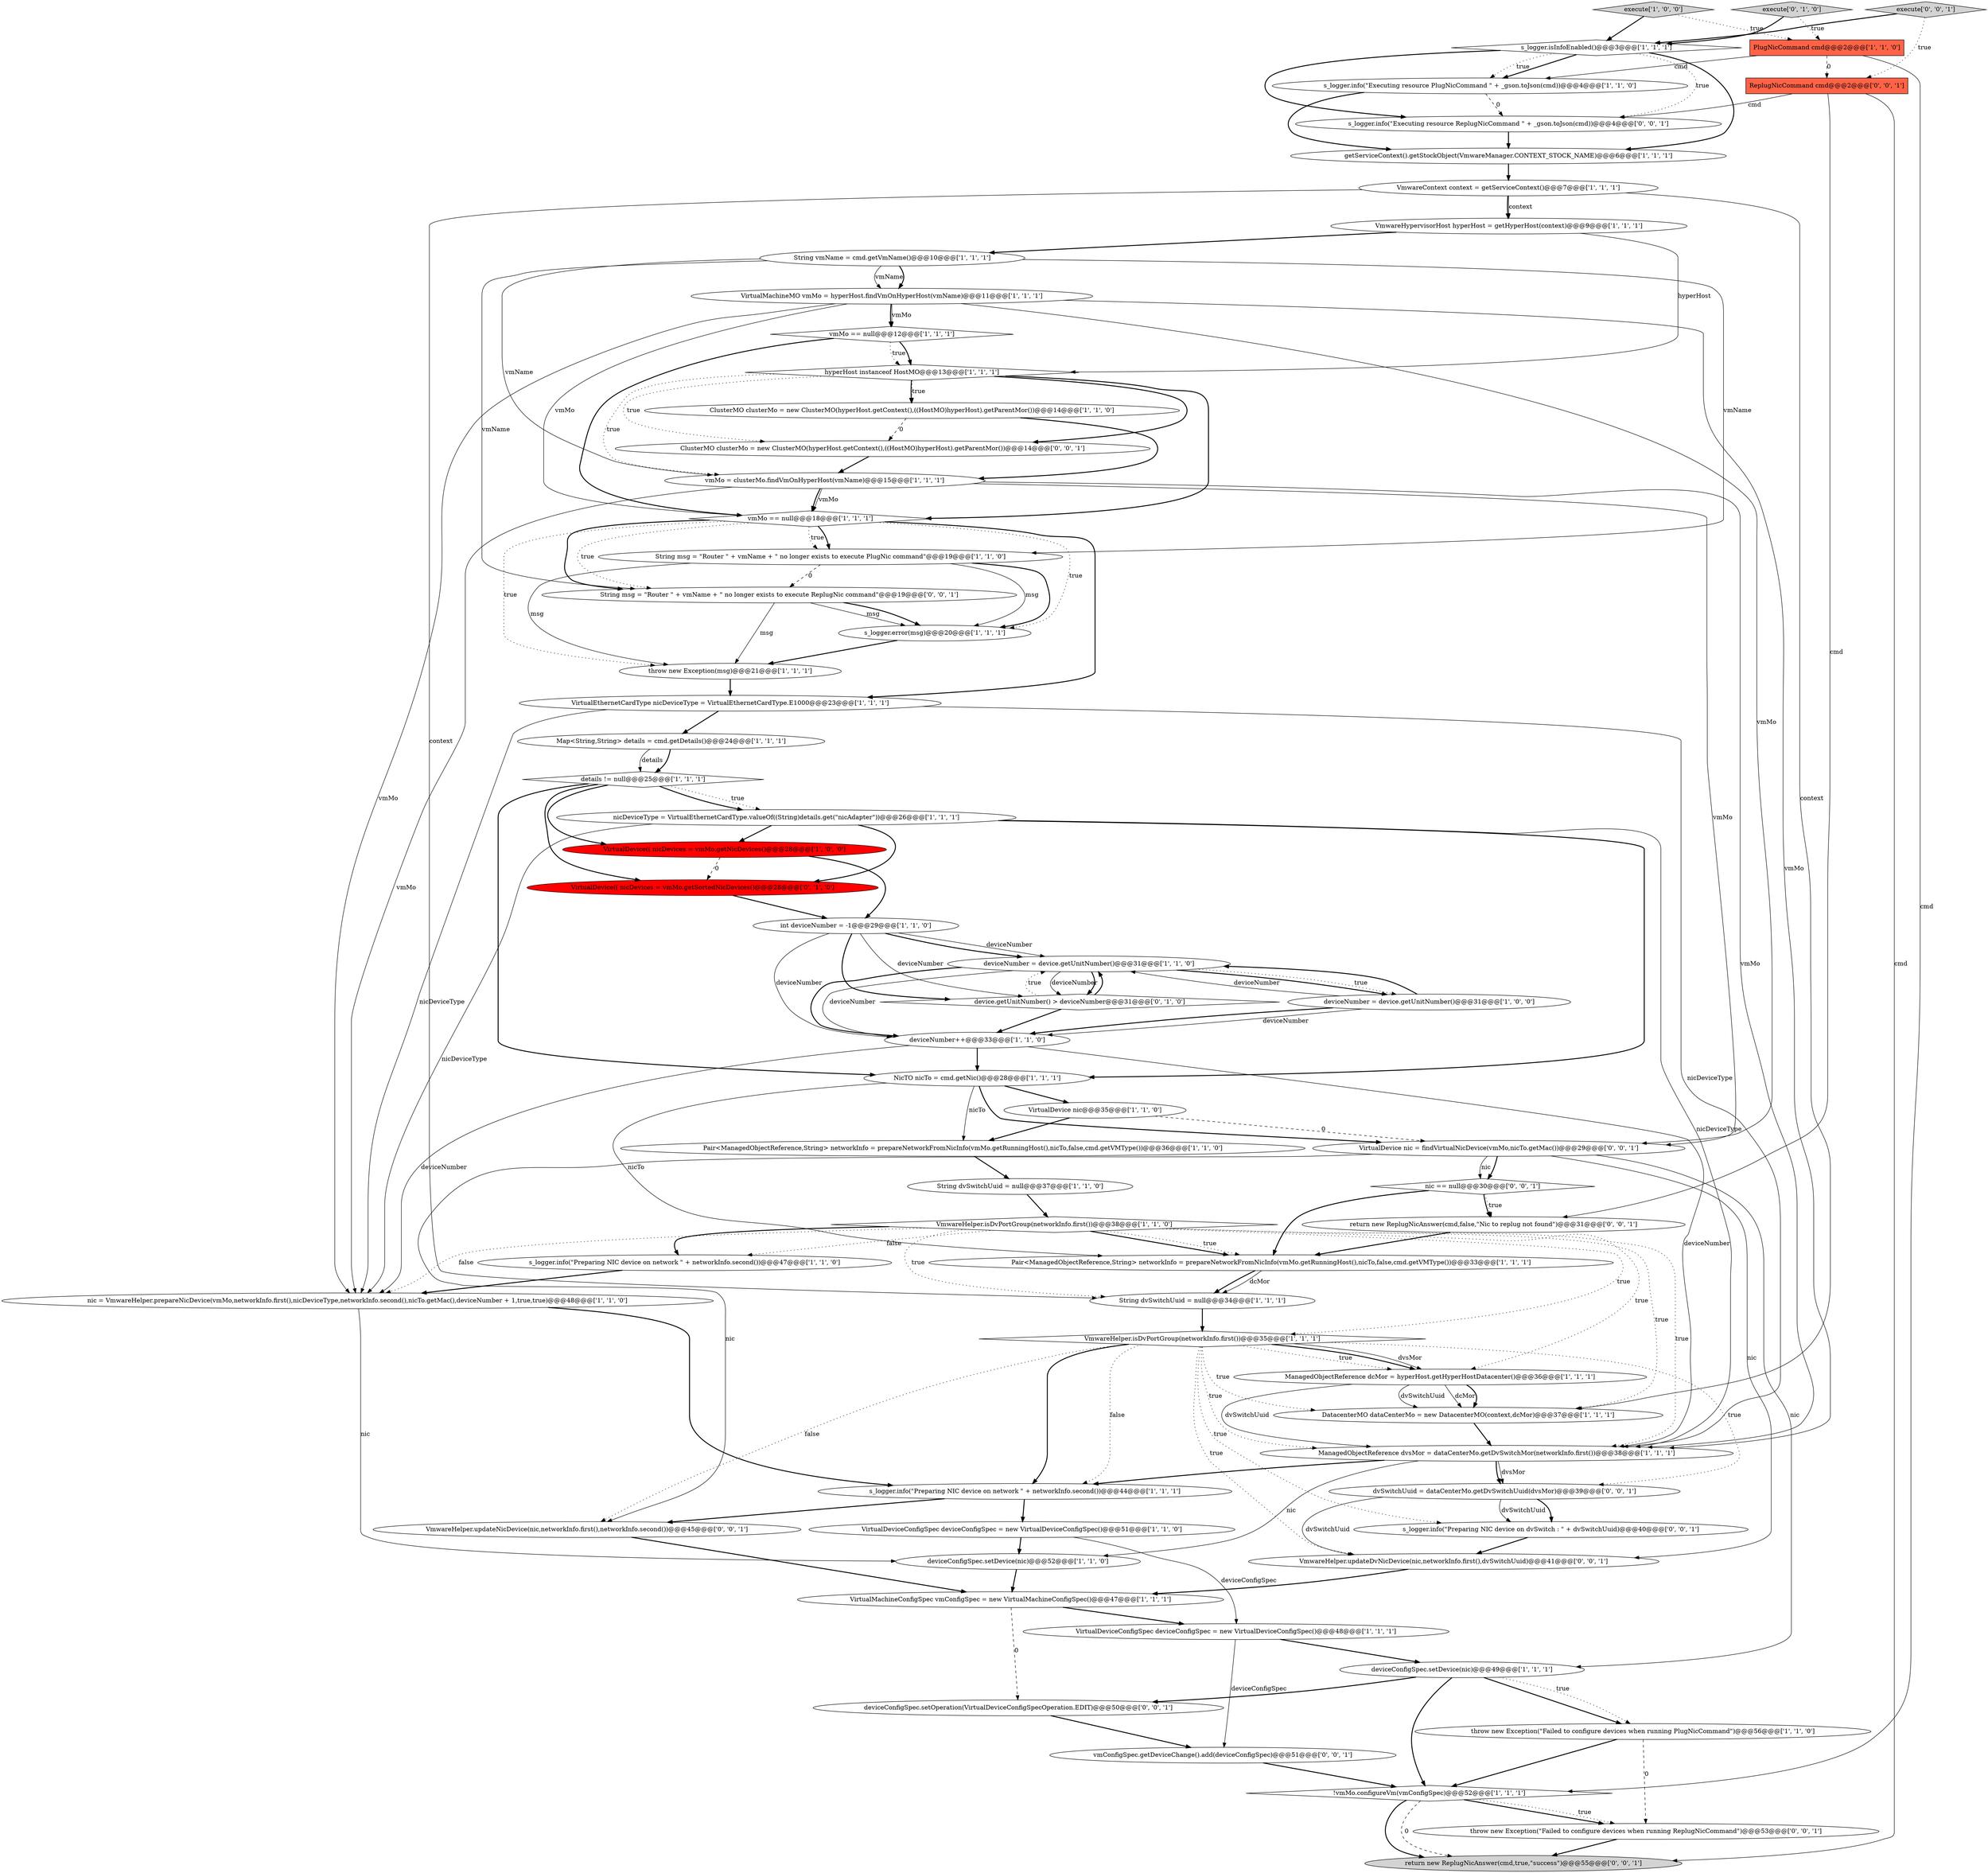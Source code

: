 digraph {
8 [style = filled, label = "VirtualMachineConfigSpec vmConfigSpec = new VirtualMachineConfigSpec()@@@47@@@['1', '1', '1']", fillcolor = white, shape = ellipse image = "AAA0AAABBB1BBB"];
5 [style = filled, label = "throw new Exception(\"Failed to configure devices when running PlugNicCommand\")@@@56@@@['1', '1', '0']", fillcolor = white, shape = ellipse image = "AAA0AAABBB1BBB"];
65 [style = filled, label = "VirtualDevice nic = findVirtualNicDevice(vmMo,nicTo.getMac())@@@29@@@['0', '0', '1']", fillcolor = white, shape = ellipse image = "AAA0AAABBB3BBB"];
6 [style = filled, label = "deviceNumber = device.getUnitNumber()@@@31@@@['1', '0', '0']", fillcolor = white, shape = ellipse image = "AAA0AAABBB1BBB"];
45 [style = filled, label = "Pair<ManagedObjectReference,String> networkInfo = prepareNetworkFromNicInfo(vmMo.getRunningHost(),nicTo,false,cmd.getVMType())@@@33@@@['1', '1', '1']", fillcolor = white, shape = ellipse image = "AAA0AAABBB1BBB"];
7 [style = filled, label = "hyperHost instanceof HostMO@@@13@@@['1', '1', '1']", fillcolor = white, shape = diamond image = "AAA0AAABBB1BBB"];
39 [style = filled, label = "deviceNumber = device.getUnitNumber()@@@31@@@['1', '1', '0']", fillcolor = white, shape = ellipse image = "AAA0AAABBB1BBB"];
13 [style = filled, label = "execute['1', '0', '0']", fillcolor = lightgray, shape = diamond image = "AAA0AAABBB1BBB"];
53 [style = filled, label = "ClusterMO clusterMo = new ClusterMO(hyperHost.getContext(),((HostMO)hyperHost).getParentMor())@@@14@@@['0', '0', '1']", fillcolor = white, shape = ellipse image = "AAA0AAABBB3BBB"];
63 [style = filled, label = "execute['0', '0', '1']", fillcolor = lightgray, shape = diamond image = "AAA0AAABBB3BBB"];
32 [style = filled, label = "DatacenterMO dataCenterMo = new DatacenterMO(context,dcMor)@@@37@@@['1', '1', '1']", fillcolor = white, shape = ellipse image = "AAA0AAABBB1BBB"];
42 [style = filled, label = "Map<String,String> details = cmd.getDetails()@@@24@@@['1', '1', '1']", fillcolor = white, shape = ellipse image = "AAA0AAABBB1BBB"];
16 [style = filled, label = "VmwareHypervisorHost hyperHost = getHyperHost(context)@@@9@@@['1', '1', '1']", fillcolor = white, shape = ellipse image = "AAA0AAABBB1BBB"];
51 [style = filled, label = "VmwareHelper.updateDvNicDevice(nic,networkInfo.first(),dvSwitchUuid)@@@41@@@['0', '0', '1']", fillcolor = white, shape = ellipse image = "AAA0AAABBB3BBB"];
25 [style = filled, label = "ManagedObjectReference dcMor = hyperHost.getHyperHostDatacenter()@@@36@@@['1', '1', '1']", fillcolor = white, shape = ellipse image = "AAA0AAABBB1BBB"];
64 [style = filled, label = "throw new Exception(\"Failed to configure devices when running ReplugNicCommand\")@@@53@@@['0', '0', '1']", fillcolor = white, shape = ellipse image = "AAA0AAABBB3BBB"];
40 [style = filled, label = "deviceNumber++@@@33@@@['1', '1', '0']", fillcolor = white, shape = ellipse image = "AAA0AAABBB1BBB"];
54 [style = filled, label = "deviceConfigSpec.setOperation(VirtualDeviceConfigSpecOperation.EDIT)@@@50@@@['0', '0', '1']", fillcolor = white, shape = ellipse image = "AAA0AAABBB3BBB"];
3 [style = filled, label = "throw new Exception(msg)@@@21@@@['1', '1', '1']", fillcolor = white, shape = ellipse image = "AAA0AAABBB1BBB"];
21 [style = filled, label = "VirtualDeviceConfigSpec deviceConfigSpec = new VirtualDeviceConfigSpec()@@@48@@@['1', '1', '1']", fillcolor = white, shape = ellipse image = "AAA0AAABBB1BBB"];
22 [style = filled, label = "getServiceContext().getStockObject(VmwareManager.CONTEXT_STOCK_NAME)@@@6@@@['1', '1', '1']", fillcolor = white, shape = ellipse image = "AAA0AAABBB1BBB"];
11 [style = filled, label = "s_logger.info(\"Preparing NIC device on network \" + networkInfo.second())@@@47@@@['1', '1', '0']", fillcolor = white, shape = ellipse image = "AAA0AAABBB1BBB"];
0 [style = filled, label = "VmwareHelper.isDvPortGroup(networkInfo.first())@@@35@@@['1', '1', '1']", fillcolor = white, shape = diamond image = "AAA0AAABBB1BBB"];
4 [style = filled, label = "String vmName = cmd.getVmName()@@@10@@@['1', '1', '1']", fillcolor = white, shape = ellipse image = "AAA0AAABBB1BBB"];
12 [style = filled, label = "s_logger.error(msg)@@@20@@@['1', '1', '1']", fillcolor = white, shape = ellipse image = "AAA0AAABBB1BBB"];
23 [style = filled, label = "String dvSwitchUuid = null@@@34@@@['1', '1', '1']", fillcolor = white, shape = ellipse image = "AAA0AAABBB1BBB"];
35 [style = filled, label = "VirtualMachineMO vmMo = hyperHost.findVmOnHyperHost(vmName)@@@11@@@['1', '1', '1']", fillcolor = white, shape = ellipse image = "AAA0AAABBB1BBB"];
17 [style = filled, label = "vmMo == null@@@18@@@['1', '1', '1']", fillcolor = white, shape = diamond image = "AAA0AAABBB1BBB"];
2 [style = filled, label = "vmMo = clusterMo.findVmOnHyperHost(vmName)@@@15@@@['1', '1', '1']", fillcolor = white, shape = ellipse image = "AAA0AAABBB1BBB"];
31 [style = filled, label = "int deviceNumber = -1@@@29@@@['1', '1', '0']", fillcolor = white, shape = ellipse image = "AAA0AAABBB1BBB"];
19 [style = filled, label = "PlugNicCommand cmd@@@2@@@['1', '1', '0']", fillcolor = tomato, shape = box image = "AAA0AAABBB1BBB"];
59 [style = filled, label = "s_logger.info(\"Preparing NIC device on dvSwitch : \" + dvSwitchUuid)@@@40@@@['0', '0', '1']", fillcolor = white, shape = ellipse image = "AAA0AAABBB3BBB"];
58 [style = filled, label = "return new ReplugNicAnswer(cmd,true,\"success\")@@@55@@@['0', '0', '1']", fillcolor = lightgray, shape = ellipse image = "AAA0AAABBB3BBB"];
36 [style = filled, label = "!vmMo.configureVm(vmConfigSpec)@@@52@@@['1', '1', '1']", fillcolor = white, shape = diamond image = "AAA0AAABBB1BBB"];
29 [style = filled, label = "Pair<ManagedObjectReference,String> networkInfo = prepareNetworkFromNicInfo(vmMo.getRunningHost(),nicTo,false,cmd.getVMType())@@@36@@@['1', '1', '0']", fillcolor = white, shape = ellipse image = "AAA0AAABBB1BBB"];
10 [style = filled, label = "VirtualDevice(( nicDevices = vmMo.getNicDevices()@@@28@@@['1', '0', '0']", fillcolor = red, shape = ellipse image = "AAA1AAABBB1BBB"];
14 [style = filled, label = "NicTO nicTo = cmd.getNic()@@@28@@@['1', '1', '1']", fillcolor = white, shape = ellipse image = "AAA0AAABBB1BBB"];
30 [style = filled, label = "VirtualDeviceConfigSpec deviceConfigSpec = new VirtualDeviceConfigSpec()@@@51@@@['1', '1', '0']", fillcolor = white, shape = ellipse image = "AAA0AAABBB1BBB"];
38 [style = filled, label = "String dvSwitchUuid = null@@@37@@@['1', '1', '0']", fillcolor = white, shape = ellipse image = "AAA0AAABBB1BBB"];
37 [style = filled, label = "vmMo == null@@@12@@@['1', '1', '1']", fillcolor = white, shape = diamond image = "AAA0AAABBB1BBB"];
57 [style = filled, label = "String msg = \"Router \" + vmName + \" no longer exists to execute ReplugNic command\"@@@19@@@['0', '0', '1']", fillcolor = white, shape = ellipse image = "AAA0AAABBB3BBB"];
9 [style = filled, label = "s_logger.info(\"Preparing NIC device on network \" + networkInfo.second())@@@44@@@['1', '1', '1']", fillcolor = white, shape = ellipse image = "AAA0AAABBB1BBB"];
47 [style = filled, label = "VirtualDevice(( nicDevices = vmMo.getSortedNicDevices()@@@28@@@['0', '1', '0']", fillcolor = red, shape = ellipse image = "AAA1AAABBB2BBB"];
43 [style = filled, label = "nicDeviceType = VirtualEthernetCardType.valueOf((String)details.get(\"nicAdapter\"))@@@26@@@['1', '1', '1']", fillcolor = white, shape = ellipse image = "AAA0AAABBB1BBB"];
1 [style = filled, label = "deviceConfigSpec.setDevice(nic)@@@49@@@['1', '1', '1']", fillcolor = white, shape = ellipse image = "AAA0AAABBB1BBB"];
55 [style = filled, label = "vmConfigSpec.getDeviceChange().add(deviceConfigSpec)@@@51@@@['0', '0', '1']", fillcolor = white, shape = ellipse image = "AAA0AAABBB3BBB"];
28 [style = filled, label = "deviceConfigSpec.setDevice(nic)@@@52@@@['1', '1', '0']", fillcolor = white, shape = ellipse image = "AAA0AAABBB1BBB"];
33 [style = filled, label = "VmwareHelper.isDvPortGroup(networkInfo.first())@@@38@@@['1', '1', '0']", fillcolor = white, shape = diamond image = "AAA0AAABBB1BBB"];
46 [style = filled, label = "VirtualEthernetCardType nicDeviceType = VirtualEthernetCardType.E1000@@@23@@@['1', '1', '1']", fillcolor = white, shape = ellipse image = "AAA0AAABBB1BBB"];
56 [style = filled, label = "return new ReplugNicAnswer(cmd,false,\"Nic to replug not found\")@@@31@@@['0', '0', '1']", fillcolor = white, shape = ellipse image = "AAA0AAABBB3BBB"];
60 [style = filled, label = "ReplugNicCommand cmd@@@2@@@['0', '0', '1']", fillcolor = tomato, shape = box image = "AAA0AAABBB3BBB"];
15 [style = filled, label = "String msg = \"Router \" + vmName + \" no longer exists to execute PlugNic command\"@@@19@@@['1', '1', '0']", fillcolor = white, shape = ellipse image = "AAA0AAABBB1BBB"];
41 [style = filled, label = "VirtualDevice nic@@@35@@@['1', '1', '0']", fillcolor = white, shape = ellipse image = "AAA0AAABBB1BBB"];
24 [style = filled, label = "s_logger.isInfoEnabled()@@@3@@@['1', '1', '1']", fillcolor = white, shape = diamond image = "AAA0AAABBB1BBB"];
52 [style = filled, label = "VmwareHelper.updateNicDevice(nic,networkInfo.first(),networkInfo.second())@@@45@@@['0', '0', '1']", fillcolor = white, shape = ellipse image = "AAA0AAABBB3BBB"];
20 [style = filled, label = "s_logger.info(\"Executing resource PlugNicCommand \" + _gson.toJson(cmd))@@@4@@@['1', '1', '0']", fillcolor = white, shape = ellipse image = "AAA0AAABBB1BBB"];
62 [style = filled, label = "nic == null@@@30@@@['0', '0', '1']", fillcolor = white, shape = diamond image = "AAA0AAABBB3BBB"];
48 [style = filled, label = "device.getUnitNumber() > deviceNumber@@@31@@@['0', '1', '0']", fillcolor = white, shape = diamond image = "AAA0AAABBB2BBB"];
61 [style = filled, label = "dvSwitchUuid = dataCenterMo.getDvSwitchUuid(dvsMor)@@@39@@@['0', '0', '1']", fillcolor = white, shape = ellipse image = "AAA0AAABBB3BBB"];
49 [style = filled, label = "execute['0', '1', '0']", fillcolor = lightgray, shape = diamond image = "AAA0AAABBB2BBB"];
26 [style = filled, label = "ClusterMO clusterMo = new ClusterMO(hyperHost.getContext(),((HostMO)hyperHost).getParentMor())@@@14@@@['1', '1', '0']", fillcolor = white, shape = ellipse image = "AAA0AAABBB1BBB"];
27 [style = filled, label = "nic = VmwareHelper.prepareNicDevice(vmMo,networkInfo.first(),nicDeviceType,networkInfo.second(),nicTo.getMac(),deviceNumber + 1,true,true)@@@48@@@['1', '1', '0']", fillcolor = white, shape = ellipse image = "AAA0AAABBB1BBB"];
34 [style = filled, label = "VmwareContext context = getServiceContext()@@@7@@@['1', '1', '1']", fillcolor = white, shape = ellipse image = "AAA0AAABBB1BBB"];
50 [style = filled, label = "s_logger.info(\"Executing resource ReplugNicCommand \" + _gson.toJson(cmd))@@@4@@@['0', '0', '1']", fillcolor = white, shape = ellipse image = "AAA0AAABBB3BBB"];
44 [style = filled, label = "details != null@@@25@@@['1', '1', '1']", fillcolor = white, shape = diamond image = "AAA0AAABBB1BBB"];
18 [style = filled, label = "ManagedObjectReference dvsMor = dataCenterMo.getDvSwitchMor(networkInfo.first())@@@38@@@['1', '1', '1']", fillcolor = white, shape = ellipse image = "AAA0AAABBB1BBB"];
1->5 [style = bold, label=""];
54->55 [style = bold, label=""];
52->8 [style = bold, label=""];
55->36 [style = bold, label=""];
50->22 [style = bold, label=""];
21->55 [style = solid, label="deviceConfigSpec"];
27->9 [style = bold, label=""];
15->3 [style = solid, label="msg"];
60->58 [style = solid, label="cmd"];
65->62 [style = bold, label=""];
59->51 [style = bold, label=""];
15->57 [style = dashed, label="0"];
39->6 [style = bold, label=""];
14->65 [style = bold, label=""];
61->59 [style = bold, label=""];
2->65 [style = solid, label="vmMo"];
0->25 [style = dotted, label="true"];
48->39 [style = bold, label=""];
19->36 [style = solid, label="cmd"];
7->26 [style = bold, label=""];
16->7 [style = solid, label="hyperHost"];
49->24 [style = bold, label=""];
33->11 [style = bold, label=""];
8->54 [style = dashed, label="0"];
17->15 [style = dotted, label="true"];
42->44 [style = bold, label=""];
30->28 [style = bold, label=""];
18->61 [style = bold, label=""];
35->37 [style = bold, label=""];
48->39 [style = dotted, label="true"];
0->25 [style = bold, label=""];
0->52 [style = dotted, label="false"];
31->48 [style = bold, label=""];
21->1 [style = bold, label=""];
33->45 [style = bold, label=""];
32->18 [style = bold, label=""];
34->16 [style = solid, label="context"];
9->52 [style = bold, label=""];
5->36 [style = bold, label=""];
44->47 [style = bold, label=""];
2->18 [style = solid, label="vmMo"];
62->56 [style = bold, label=""];
57->3 [style = solid, label="msg"];
46->42 [style = bold, label=""];
3->46 [style = bold, label=""];
35->27 [style = solid, label="vmMo"];
10->31 [style = bold, label=""];
2->17 [style = solid, label="vmMo"];
37->7 [style = dotted, label="true"];
31->48 [style = solid, label="deviceNumber"];
44->43 [style = dotted, label="true"];
33->32 [style = dotted, label="true"];
46->27 [style = solid, label="nicDeviceType"];
65->51 [style = solid, label="nic"];
62->45 [style = bold, label=""];
13->19 [style = dotted, label="true"];
33->11 [style = dotted, label="false"];
25->32 [style = solid, label="dvSwitchUuid"];
18->61 [style = solid, label="dvsMor"];
57->12 [style = solid, label="msg"];
40->27 [style = solid, label="deviceNumber"];
17->3 [style = dotted, label="true"];
36->58 [style = bold, label=""];
19->60 [style = dashed, label="0"];
24->20 [style = bold, label=""];
35->65 [style = solid, label="vmMo"];
4->15 [style = solid, label="vmName"];
43->47 [style = bold, label=""];
40->18 [style = solid, label="deviceNumber"];
57->12 [style = bold, label=""];
31->40 [style = solid, label="deviceNumber"];
43->27 [style = solid, label="nicDeviceType"];
17->15 [style = bold, label=""];
33->18 [style = dotted, label="true"];
18->9 [style = bold, label=""];
61->59 [style = solid, label="dvSwitchUuid"];
33->45 [style = dotted, label="true"];
35->17 [style = solid, label="vmMo"];
0->51 [style = dotted, label="true"];
15->12 [style = bold, label=""];
4->57 [style = solid, label="vmName"];
43->10 [style = bold, label=""];
65->52 [style = solid, label="nic"];
29->38 [style = bold, label=""];
14->45 [style = solid, label="nicTo"];
38->33 [style = bold, label=""];
6->39 [style = bold, label=""];
2->17 [style = bold, label=""];
7->2 [style = dotted, label="true"];
33->0 [style = dotted, label="true"];
17->46 [style = bold, label=""];
7->17 [style = bold, label=""];
6->40 [style = solid, label="deviceNumber"];
13->24 [style = bold, label=""];
45->23 [style = bold, label=""];
0->18 [style = dotted, label="true"];
47->31 [style = bold, label=""];
7->26 [style = dotted, label="true"];
42->44 [style = solid, label="details"];
49->19 [style = dotted, label="true"];
0->59 [style = dotted, label="true"];
41->65 [style = dashed, label="0"];
35->18 [style = solid, label="vmMo"];
39->48 [style = solid, label="deviceNumber"];
44->14 [style = bold, label=""];
34->23 [style = solid, label="context"];
4->35 [style = solid, label="vmName"];
18->28 [style = solid, label="nic"];
27->28 [style = solid, label="nic"];
23->0 [style = bold, label=""];
37->7 [style = bold, label=""];
63->24 [style = bold, label=""];
26->53 [style = dashed, label="0"];
5->64 [style = dashed, label="0"];
63->60 [style = dotted, label="true"];
0->9 [style = dotted, label="false"];
33->25 [style = dotted, label="true"];
31->39 [style = solid, label="deviceNumber"];
43->18 [style = solid, label="nicDeviceType"];
56->45 [style = bold, label=""];
25->32 [style = solid, label="dcMor"];
17->12 [style = dotted, label="true"];
43->14 [style = bold, label=""];
25->18 [style = solid, label="dvSwitchUuid"];
39->40 [style = bold, label=""];
34->16 [style = bold, label=""];
24->20 [style = dotted, label="true"];
28->8 [style = bold, label=""];
1->54 [style = bold, label=""];
60->50 [style = solid, label="cmd"];
39->40 [style = solid, label="deviceNumber"];
40->14 [style = bold, label=""];
36->58 [style = dashed, label="0"];
12->3 [style = bold, label=""];
31->39 [style = bold, label=""];
0->32 [style = dotted, label="true"];
16->4 [style = bold, label=""];
51->8 [style = bold, label=""];
64->58 [style = bold, label=""];
33->27 [style = dotted, label="false"];
34->32 [style = solid, label="context"];
14->41 [style = bold, label=""];
24->50 [style = bold, label=""];
36->64 [style = bold, label=""];
4->35 [style = bold, label=""];
0->9 [style = bold, label=""];
39->48 [style = bold, label=""];
39->6 [style = dotted, label="true"];
2->27 [style = solid, label="vmMo"];
46->18 [style = solid, label="nicDeviceType"];
41->29 [style = bold, label=""];
37->17 [style = bold, label=""];
44->10 [style = bold, label=""];
25->32 [style = bold, label=""];
35->37 [style = solid, label="vmMo"];
9->30 [style = bold, label=""];
0->61 [style = dotted, label="true"];
24->22 [style = bold, label=""];
6->39 [style = solid, label="deviceNumber"];
1->36 [style = bold, label=""];
48->40 [style = bold, label=""];
36->64 [style = dotted, label="true"];
44->43 [style = bold, label=""];
53->2 [style = bold, label=""];
14->29 [style = solid, label="nicTo"];
20->22 [style = bold, label=""];
30->21 [style = solid, label="deviceConfigSpec"];
17->57 [style = bold, label=""];
19->20 [style = solid, label="cmd"];
20->50 [style = dashed, label="0"];
24->50 [style = dotted, label="true"];
15->12 [style = solid, label="msg"];
33->23 [style = dotted, label="true"];
26->2 [style = bold, label=""];
61->51 [style = solid, label="dvSwitchUuid"];
6->40 [style = bold, label=""];
22->34 [style = bold, label=""];
7->53 [style = dotted, label="true"];
8->21 [style = bold, label=""];
45->23 [style = solid, label="dcMor"];
0->25 [style = solid, label="dvsMor"];
62->56 [style = dotted, label="true"];
65->62 [style = solid, label="nic"];
17->57 [style = dotted, label="true"];
65->1 [style = solid, label="nic"];
4->2 [style = solid, label="vmName"];
60->56 [style = solid, label="cmd"];
10->47 [style = dashed, label="0"];
1->5 [style = dotted, label="true"];
7->53 [style = bold, label=""];
11->27 [style = bold, label=""];
}

